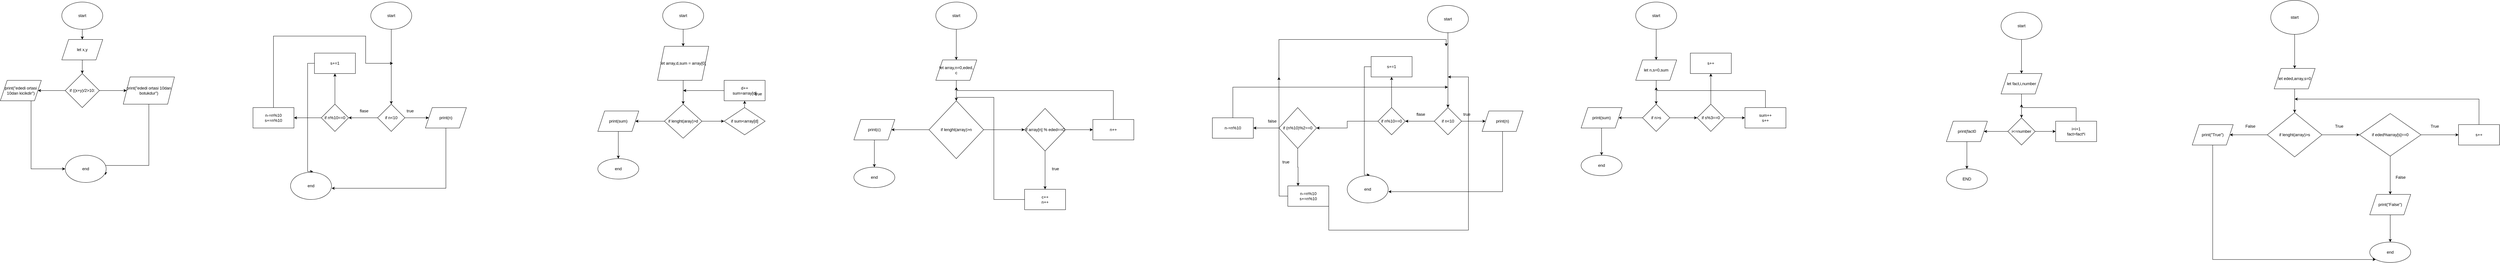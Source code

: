 <mxfile version="15.5.2" type="device"><diagram id="9F5dSUoozqWZeEa56N6Y" name="Page-1"><mxGraphModel dx="1198" dy="736" grid="1" gridSize="10" guides="1" tooltips="1" connect="1" arrows="1" fold="1" page="1" pageScale="1" pageWidth="850" pageHeight="1100" math="0" shadow="0"><root><mxCell id="0"/><mxCell id="1" parent="0"/><mxCell id="S-D7WhXW3ColQKDx4BqT-1" value="" style="edgeStyle=orthogonalEdgeStyle;rounded=0;orthogonalLoop=1;jettySize=auto;html=1;" edge="1" parent="1" source="S-D7WhXW3ColQKDx4BqT-2" target="S-D7WhXW3ColQKDx4BqT-4"><mxGeometry relative="1" as="geometry"/></mxCell><mxCell id="S-D7WhXW3ColQKDx4BqT-2" value="start" style="ellipse;whiteSpace=wrap;html=1;" vertex="1" parent="1"><mxGeometry x="310" y="60" width="120" height="80" as="geometry"/></mxCell><mxCell id="S-D7WhXW3ColQKDx4BqT-3" value="" style="edgeStyle=orthogonalEdgeStyle;rounded=0;orthogonalLoop=1;jettySize=auto;html=1;" edge="1" parent="1" source="S-D7WhXW3ColQKDx4BqT-4" target="S-D7WhXW3ColQKDx4BqT-7"><mxGeometry relative="1" as="geometry"/></mxCell><mxCell id="S-D7WhXW3ColQKDx4BqT-4" value="let x,y" style="shape=parallelogram;perimeter=parallelogramPerimeter;whiteSpace=wrap;html=1;fixedSize=1;" vertex="1" parent="1"><mxGeometry x="310" y="170" width="120" height="60" as="geometry"/></mxCell><mxCell id="S-D7WhXW3ColQKDx4BqT-5" value="" style="edgeStyle=orthogonalEdgeStyle;rounded=0;orthogonalLoop=1;jettySize=auto;html=1;" edge="1" parent="1" source="S-D7WhXW3ColQKDx4BqT-7" target="S-D7WhXW3ColQKDx4BqT-9"><mxGeometry relative="1" as="geometry"/></mxCell><mxCell id="S-D7WhXW3ColQKDx4BqT-6" value="" style="edgeStyle=orthogonalEdgeStyle;rounded=0;orthogonalLoop=1;jettySize=auto;html=1;" edge="1" parent="1" source="S-D7WhXW3ColQKDx4BqT-7" target="S-D7WhXW3ColQKDx4BqT-11"><mxGeometry relative="1" as="geometry"/></mxCell><mxCell id="S-D7WhXW3ColQKDx4BqT-7" value="if ((x+y)/2&amp;gt;10:" style="rhombus;whiteSpace=wrap;html=1;" vertex="1" parent="1"><mxGeometry x="320" y="270" width="100" height="100" as="geometry"/></mxCell><mxCell id="S-D7WhXW3ColQKDx4BqT-8" style="edgeStyle=orthogonalEdgeStyle;rounded=0;orthogonalLoop=1;jettySize=auto;html=1;entryX=0.983;entryY=0.725;entryDx=0;entryDy=0;entryPerimeter=0;" edge="1" parent="1" source="S-D7WhXW3ColQKDx4BqT-9" target="S-D7WhXW3ColQKDx4BqT-12"><mxGeometry relative="1" as="geometry"><Array as="points"><mxPoint x="565" y="540"/><mxPoint x="438" y="540"/></Array></mxGeometry></mxCell><mxCell id="S-D7WhXW3ColQKDx4BqT-9" value="print(&quot;ededi ortasi 10dan botukdur&quot;)" style="shape=parallelogram;perimeter=parallelogramPerimeter;whiteSpace=wrap;html=1;fixedSize=1;" vertex="1" parent="1"><mxGeometry x="490" y="280" width="150" height="80" as="geometry"/></mxCell><mxCell id="S-D7WhXW3ColQKDx4BqT-10" style="edgeStyle=orthogonalEdgeStyle;rounded=0;orthogonalLoop=1;jettySize=auto;html=1;" edge="1" parent="1" source="S-D7WhXW3ColQKDx4BqT-11" target="S-D7WhXW3ColQKDx4BqT-12"><mxGeometry relative="1" as="geometry"><mxPoint x="210" y="480" as="targetPoint"/><Array as="points"><mxPoint x="220" y="550"/></Array></mxGeometry></mxCell><mxCell id="S-D7WhXW3ColQKDx4BqT-11" value="print(&quot;ededi ortasi 10dan kicikdir&quot;)" style="shape=parallelogram;perimeter=parallelogramPerimeter;whiteSpace=wrap;html=1;fixedSize=1;" vertex="1" parent="1"><mxGeometry x="130" y="290" width="120" height="60" as="geometry"/></mxCell><mxCell id="S-D7WhXW3ColQKDx4BqT-12" value="end" style="ellipse;whiteSpace=wrap;html=1;" vertex="1" parent="1"><mxGeometry x="320" y="510" width="120" height="80" as="geometry"/></mxCell><mxCell id="S-D7WhXW3ColQKDx4BqT-13" value="" style="edgeStyle=orthogonalEdgeStyle;rounded=0;orthogonalLoop=1;jettySize=auto;html=1;entryX=0.5;entryY=0;entryDx=0;entryDy=0;" edge="1" parent="1" source="S-D7WhXW3ColQKDx4BqT-14" target="S-D7WhXW3ColQKDx4BqT-17"><mxGeometry relative="1" as="geometry"><mxPoint x="1275" y="230" as="targetPoint"/></mxGeometry></mxCell><mxCell id="S-D7WhXW3ColQKDx4BqT-14" value="start" style="ellipse;whiteSpace=wrap;html=1;" vertex="1" parent="1"><mxGeometry x="1215" y="60" width="120" height="80" as="geometry"/></mxCell><mxCell id="S-D7WhXW3ColQKDx4BqT-15" value="" style="edgeStyle=orthogonalEdgeStyle;rounded=0;orthogonalLoop=1;jettySize=auto;html=1;" edge="1" parent="1" source="S-D7WhXW3ColQKDx4BqT-17" target="S-D7WhXW3ColQKDx4BqT-19"><mxGeometry relative="1" as="geometry"/></mxCell><mxCell id="S-D7WhXW3ColQKDx4BqT-16" value="" style="edgeStyle=orthogonalEdgeStyle;rounded=0;orthogonalLoop=1;jettySize=auto;html=1;entryX=1;entryY=0.5;entryDx=0;entryDy=0;" edge="1" parent="1" source="S-D7WhXW3ColQKDx4BqT-17" target="S-D7WhXW3ColQKDx4BqT-26"><mxGeometry relative="1" as="geometry"><mxPoint x="1155" y="400" as="targetPoint"/></mxGeometry></mxCell><mxCell id="S-D7WhXW3ColQKDx4BqT-17" value="if n&amp;lt;10" style="rhombus;whiteSpace=wrap;html=1;" vertex="1" parent="1"><mxGeometry x="1235" y="360" width="80" height="80" as="geometry"/></mxCell><mxCell id="S-D7WhXW3ColQKDx4BqT-18" style="edgeStyle=orthogonalEdgeStyle;rounded=0;orthogonalLoop=1;jettySize=auto;html=1;entryX=1.003;entryY=0.588;entryDx=0;entryDy=0;entryPerimeter=0;" edge="1" parent="1" source="S-D7WhXW3ColQKDx4BqT-19" target="S-D7WhXW3ColQKDx4BqT-29"><mxGeometry relative="1" as="geometry"><Array as="points"><mxPoint x="1435" y="607"/></Array></mxGeometry></mxCell><mxCell id="S-D7WhXW3ColQKDx4BqT-19" value="print(n)" style="shape=parallelogram;perimeter=parallelogramPerimeter;whiteSpace=wrap;html=1;fixedSize=1;" vertex="1" parent="1"><mxGeometry x="1375" y="370" width="120" height="60" as="geometry"/></mxCell><mxCell id="S-D7WhXW3ColQKDx4BqT-20" value="true" style="text;html=1;align=center;verticalAlign=middle;resizable=0;points=[];autosize=1;strokeColor=none;fillColor=none;" vertex="1" parent="1"><mxGeometry x="1310" y="370" width="40" height="20" as="geometry"/></mxCell><mxCell id="S-D7WhXW3ColQKDx4BqT-21" value="flase" style="text;html=1;align=center;verticalAlign=middle;resizable=0;points=[];autosize=1;strokeColor=none;fillColor=none;" vertex="1" parent="1"><mxGeometry x="1175" y="370" width="40" height="20" as="geometry"/></mxCell><mxCell id="S-D7WhXW3ColQKDx4BqT-22" style="edgeStyle=orthogonalEdgeStyle;rounded=0;orthogonalLoop=1;jettySize=auto;html=1;" edge="1" parent="1" source="S-D7WhXW3ColQKDx4BqT-23"><mxGeometry relative="1" as="geometry"><mxPoint x="1280" y="240" as="targetPoint"/><Array as="points"><mxPoint x="930" y="160"/><mxPoint x="1200" y="160"/></Array></mxGeometry></mxCell><mxCell id="S-D7WhXW3ColQKDx4BqT-23" value="n-=n%10&lt;br&gt;s+=n%10" style="rounded=0;whiteSpace=wrap;html=1;" vertex="1" parent="1"><mxGeometry x="870" y="370" width="120" height="60" as="geometry"/></mxCell><mxCell id="S-D7WhXW3ColQKDx4BqT-24" value="" style="edgeStyle=orthogonalEdgeStyle;rounded=0;orthogonalLoop=1;jettySize=auto;html=1;" edge="1" parent="1" source="S-D7WhXW3ColQKDx4BqT-26" target="S-D7WhXW3ColQKDx4BqT-28"><mxGeometry relative="1" as="geometry"/></mxCell><mxCell id="S-D7WhXW3ColQKDx4BqT-25" style="edgeStyle=orthogonalEdgeStyle;rounded=0;orthogonalLoop=1;jettySize=auto;html=1;" edge="1" parent="1" source="S-D7WhXW3ColQKDx4BqT-26" target="S-D7WhXW3ColQKDx4BqT-23"><mxGeometry relative="1" as="geometry"/></mxCell><mxCell id="S-D7WhXW3ColQKDx4BqT-26" value="if n%10==0" style="rhombus;whiteSpace=wrap;html=1;" vertex="1" parent="1"><mxGeometry x="1070" y="360" width="80" height="80" as="geometry"/></mxCell><mxCell id="S-D7WhXW3ColQKDx4BqT-27" style="edgeStyle=orthogonalEdgeStyle;rounded=0;orthogonalLoop=1;jettySize=auto;html=1;exitX=0;exitY=0.5;exitDx=0;exitDy=0;entryX=0.551;entryY=-0.027;entryDx=0;entryDy=0;entryPerimeter=0;" edge="1" parent="1" source="S-D7WhXW3ColQKDx4BqT-28" target="S-D7WhXW3ColQKDx4BqT-29"><mxGeometry relative="1" as="geometry"><mxPoint x="1030" y="570" as="targetPoint"/><Array as="points"><mxPoint x="1030" y="240"/><mxPoint x="1030" y="558"/></Array></mxGeometry></mxCell><mxCell id="S-D7WhXW3ColQKDx4BqT-28" value="s+=1" style="whiteSpace=wrap;html=1;" vertex="1" parent="1"><mxGeometry x="1050" y="210" width="120" height="60" as="geometry"/></mxCell><mxCell id="S-D7WhXW3ColQKDx4BqT-29" value="end" style="ellipse;whiteSpace=wrap;html=1;" vertex="1" parent="1"><mxGeometry x="980" y="560" width="120" height="80" as="geometry"/></mxCell><mxCell id="S-D7WhXW3ColQKDx4BqT-30" value="" style="edgeStyle=orthogonalEdgeStyle;rounded=0;orthogonalLoop=1;jettySize=auto;html=1;" edge="1" parent="1" source="S-D7WhXW3ColQKDx4BqT-31" target="S-D7WhXW3ColQKDx4BqT-33"><mxGeometry relative="1" as="geometry"/></mxCell><mxCell id="S-D7WhXW3ColQKDx4BqT-31" value="start" style="ellipse;whiteSpace=wrap;html=1;" vertex="1" parent="1"><mxGeometry x="2070" y="60" width="120" height="80" as="geometry"/></mxCell><mxCell id="S-D7WhXW3ColQKDx4BqT-32" value="" style="edgeStyle=orthogonalEdgeStyle;rounded=0;orthogonalLoop=1;jettySize=auto;html=1;" edge="1" parent="1" source="S-D7WhXW3ColQKDx4BqT-33" target="S-D7WhXW3ColQKDx4BqT-36"><mxGeometry relative="1" as="geometry"/></mxCell><mxCell id="S-D7WhXW3ColQKDx4BqT-33" value="let array,d,sum = array[0]" style="shape=parallelogram;perimeter=parallelogramPerimeter;whiteSpace=wrap;html=1;fixedSize=1;" vertex="1" parent="1"><mxGeometry x="2055" y="190" width="150" height="100" as="geometry"/></mxCell><mxCell id="S-D7WhXW3ColQKDx4BqT-34" value="" style="edgeStyle=orthogonalEdgeStyle;rounded=0;orthogonalLoop=1;jettySize=auto;html=1;entryX=0;entryY=0.5;entryDx=0;entryDy=0;" edge="1" parent="1" source="S-D7WhXW3ColQKDx4BqT-36" target="S-D7WhXW3ColQKDx4BqT-38"><mxGeometry relative="1" as="geometry"><mxPoint x="2260" y="410" as="targetPoint"/></mxGeometry></mxCell><mxCell id="S-D7WhXW3ColQKDx4BqT-35" value="" style="edgeStyle=orthogonalEdgeStyle;rounded=0;orthogonalLoop=1;jettySize=auto;html=1;" edge="1" parent="1" source="S-D7WhXW3ColQKDx4BqT-36" target="S-D7WhXW3ColQKDx4BqT-42"><mxGeometry relative="1" as="geometry"/></mxCell><mxCell id="S-D7WhXW3ColQKDx4BqT-36" value="if lenght(aray)&amp;gt;d" style="rhombus;whiteSpace=wrap;html=1;" vertex="1" parent="1"><mxGeometry x="2075" y="360" width="110" height="100" as="geometry"/></mxCell><mxCell id="S-D7WhXW3ColQKDx4BqT-37" value="" style="edgeStyle=orthogonalEdgeStyle;rounded=0;orthogonalLoop=1;jettySize=auto;html=1;" edge="1" parent="1" source="S-D7WhXW3ColQKDx4BqT-38" target="S-D7WhXW3ColQKDx4BqT-39"><mxGeometry relative="1" as="geometry"/></mxCell><mxCell id="S-D7WhXW3ColQKDx4BqT-38" value="if sum&amp;lt;array[d]" style="rhombus;whiteSpace=wrap;html=1;" vertex="1" parent="1"><mxGeometry x="2250" y="370" width="120" height="80" as="geometry"/></mxCell><mxCell id="S-D7WhXW3ColQKDx4BqT-135" style="edgeStyle=orthogonalEdgeStyle;rounded=0;orthogonalLoop=1;jettySize=auto;html=1;" edge="1" parent="1" source="S-D7WhXW3ColQKDx4BqT-39"><mxGeometry relative="1" as="geometry"><mxPoint x="2130" y="320" as="targetPoint"/></mxGeometry></mxCell><mxCell id="S-D7WhXW3ColQKDx4BqT-39" value="d++&lt;br&gt;sum=array[d]" style="whiteSpace=wrap;html=1;" vertex="1" parent="1"><mxGeometry x="2250" y="290" width="120" height="60" as="geometry"/></mxCell><mxCell id="S-D7WhXW3ColQKDx4BqT-40" value="true" style="text;html=1;align=center;verticalAlign=middle;resizable=0;points=[];autosize=1;strokeColor=none;fillColor=none;" vertex="1" parent="1"><mxGeometry x="2330" y="320" width="40" height="20" as="geometry"/></mxCell><mxCell id="S-D7WhXW3ColQKDx4BqT-41" value="" style="edgeStyle=orthogonalEdgeStyle;rounded=0;orthogonalLoop=1;jettySize=auto;html=1;" edge="1" parent="1" source="S-D7WhXW3ColQKDx4BqT-42" target="S-D7WhXW3ColQKDx4BqT-43"><mxGeometry relative="1" as="geometry"/></mxCell><mxCell id="S-D7WhXW3ColQKDx4BqT-42" value="print(sum)" style="shape=parallelogram;perimeter=parallelogramPerimeter;whiteSpace=wrap;html=1;fixedSize=1;" vertex="1" parent="1"><mxGeometry x="1880" y="380" width="120" height="60" as="geometry"/></mxCell><mxCell id="S-D7WhXW3ColQKDx4BqT-43" value="end" style="ellipse;whiteSpace=wrap;html=1;" vertex="1" parent="1"><mxGeometry x="1880" y="520" width="120" height="60" as="geometry"/></mxCell><mxCell id="S-D7WhXW3ColQKDx4BqT-44" value="" style="edgeStyle=orthogonalEdgeStyle;rounded=0;orthogonalLoop=1;jettySize=auto;html=1;" edge="1" parent="1" source="S-D7WhXW3ColQKDx4BqT-45" target="S-D7WhXW3ColQKDx4BqT-47"><mxGeometry relative="1" as="geometry"/></mxCell><mxCell id="S-D7WhXW3ColQKDx4BqT-45" value="start" style="ellipse;whiteSpace=wrap;html=1;" vertex="1" parent="1"><mxGeometry x="2870" y="60" width="120" height="80" as="geometry"/></mxCell><mxCell id="S-D7WhXW3ColQKDx4BqT-46" value="" style="edgeStyle=orthogonalEdgeStyle;rounded=0;orthogonalLoop=1;jettySize=auto;html=1;" edge="1" parent="1" source="S-D7WhXW3ColQKDx4BqT-47" target="S-D7WhXW3ColQKDx4BqT-50"><mxGeometry relative="1" as="geometry"/></mxCell><mxCell id="S-D7WhXW3ColQKDx4BqT-47" value="let array,n=0,eded,&lt;br&gt;c" style="shape=parallelogram;perimeter=parallelogramPerimeter;whiteSpace=wrap;html=1;fixedSize=1;" vertex="1" parent="1"><mxGeometry x="2870" y="230" width="120" height="60" as="geometry"/></mxCell><mxCell id="S-D7WhXW3ColQKDx4BqT-48" value="" style="edgeStyle=orthogonalEdgeStyle;rounded=0;orthogonalLoop=1;jettySize=auto;html=1;" edge="1" parent="1" source="S-D7WhXW3ColQKDx4BqT-50" target="S-D7WhXW3ColQKDx4BqT-53"><mxGeometry relative="1" as="geometry"/></mxCell><mxCell id="S-D7WhXW3ColQKDx4BqT-49" value="" style="edgeStyle=orthogonalEdgeStyle;rounded=0;orthogonalLoop=1;jettySize=auto;html=1;" edge="1" parent="1" source="S-D7WhXW3ColQKDx4BqT-50" target="S-D7WhXW3ColQKDx4BqT-58"><mxGeometry relative="1" as="geometry"/></mxCell><mxCell id="S-D7WhXW3ColQKDx4BqT-50" value="if lenght(array)&amp;gt;n" style="rhombus;whiteSpace=wrap;html=1;" vertex="1" parent="1"><mxGeometry x="2850" y="350" width="160" height="170" as="geometry"/></mxCell><mxCell id="S-D7WhXW3ColQKDx4BqT-51" value="" style="edgeStyle=orthogonalEdgeStyle;rounded=0;orthogonalLoop=1;jettySize=auto;html=1;" edge="1" parent="1" source="S-D7WhXW3ColQKDx4BqT-53" target="S-D7WhXW3ColQKDx4BqT-54"><mxGeometry relative="1" as="geometry"/></mxCell><mxCell id="S-D7WhXW3ColQKDx4BqT-52" value="" style="edgeStyle=orthogonalEdgeStyle;rounded=0;orthogonalLoop=1;jettySize=auto;html=1;" edge="1" parent="1" source="S-D7WhXW3ColQKDx4BqT-53" target="S-D7WhXW3ColQKDx4BqT-56"><mxGeometry relative="1" as="geometry"/></mxCell><mxCell id="S-D7WhXW3ColQKDx4BqT-53" value="if array[n] % eded==0" style="rhombus;whiteSpace=wrap;html=1;" vertex="1" parent="1"><mxGeometry x="3130" y="372.5" width="120" height="125" as="geometry"/></mxCell><mxCell id="S-D7WhXW3ColQKDx4BqT-137" style="edgeStyle=orthogonalEdgeStyle;rounded=0;orthogonalLoop=1;jettySize=auto;html=1;" edge="1" parent="1" source="S-D7WhXW3ColQKDx4BqT-54"><mxGeometry relative="1" as="geometry"><mxPoint x="2930" y="310" as="targetPoint"/><Array as="points"><mxPoint x="3040" y="640"/><mxPoint x="3040" y="340"/><mxPoint x="2930" y="340"/></Array></mxGeometry></mxCell><mxCell id="S-D7WhXW3ColQKDx4BqT-54" value="c++&lt;br&gt;n++" style="whiteSpace=wrap;html=1;" vertex="1" parent="1"><mxGeometry x="3130" y="610" width="120" height="60" as="geometry"/></mxCell><mxCell id="S-D7WhXW3ColQKDx4BqT-55" value="true" style="text;html=1;align=center;verticalAlign=middle;resizable=0;points=[];autosize=1;strokeColor=none;fillColor=none;" vertex="1" parent="1"><mxGeometry x="3200" y="540" width="40" height="20" as="geometry"/></mxCell><mxCell id="S-D7WhXW3ColQKDx4BqT-136" style="edgeStyle=orthogonalEdgeStyle;rounded=0;orthogonalLoop=1;jettySize=auto;html=1;" edge="1" parent="1" source="S-D7WhXW3ColQKDx4BqT-56"><mxGeometry relative="1" as="geometry"><mxPoint x="2930" y="310" as="targetPoint"/><Array as="points"><mxPoint x="3390" y="320"/><mxPoint x="2930" y="320"/></Array></mxGeometry></mxCell><mxCell id="S-D7WhXW3ColQKDx4BqT-56" value="n++" style="whiteSpace=wrap;html=1;" vertex="1" parent="1"><mxGeometry x="3330" y="405" width="120" height="60" as="geometry"/></mxCell><mxCell id="S-D7WhXW3ColQKDx4BqT-57" value="" style="edgeStyle=orthogonalEdgeStyle;rounded=0;orthogonalLoop=1;jettySize=auto;html=1;" edge="1" parent="1" source="S-D7WhXW3ColQKDx4BqT-58" target="S-D7WhXW3ColQKDx4BqT-59"><mxGeometry relative="1" as="geometry"/></mxCell><mxCell id="S-D7WhXW3ColQKDx4BqT-58" value="print(c)" style="shape=parallelogram;perimeter=parallelogramPerimeter;whiteSpace=wrap;html=1;fixedSize=1;" vertex="1" parent="1"><mxGeometry x="2630" y="405" width="120" height="60" as="geometry"/></mxCell><mxCell id="S-D7WhXW3ColQKDx4BqT-59" value="end" style="ellipse;whiteSpace=wrap;html=1;" vertex="1" parent="1"><mxGeometry x="2630" y="545" width="120" height="60" as="geometry"/></mxCell><mxCell id="S-D7WhXW3ColQKDx4BqT-60" value="" style="edgeStyle=orthogonalEdgeStyle;rounded=0;orthogonalLoop=1;jettySize=auto;html=1;entryX=0.5;entryY=0;entryDx=0;entryDy=0;" edge="1" parent="1" source="S-D7WhXW3ColQKDx4BqT-61" target="S-D7WhXW3ColQKDx4BqT-64"><mxGeometry relative="1" as="geometry"><mxPoint x="4370" y="240" as="targetPoint"/></mxGeometry></mxCell><mxCell id="S-D7WhXW3ColQKDx4BqT-61" value="start" style="ellipse;whiteSpace=wrap;html=1;" vertex="1" parent="1"><mxGeometry x="4310" y="70" width="120" height="80" as="geometry"/></mxCell><mxCell id="S-D7WhXW3ColQKDx4BqT-62" value="" style="edgeStyle=orthogonalEdgeStyle;rounded=0;orthogonalLoop=1;jettySize=auto;html=1;" edge="1" parent="1" source="S-D7WhXW3ColQKDx4BqT-64" target="S-D7WhXW3ColQKDx4BqT-66"><mxGeometry relative="1" as="geometry"/></mxCell><mxCell id="S-D7WhXW3ColQKDx4BqT-63" value="" style="edgeStyle=orthogonalEdgeStyle;rounded=0;orthogonalLoop=1;jettySize=auto;html=1;entryX=1;entryY=0.5;entryDx=0;entryDy=0;" edge="1" parent="1" source="S-D7WhXW3ColQKDx4BqT-64" target="S-D7WhXW3ColQKDx4BqT-74"><mxGeometry relative="1" as="geometry"><mxPoint x="4250" y="410" as="targetPoint"/></mxGeometry></mxCell><mxCell id="S-D7WhXW3ColQKDx4BqT-64" value="if n&amp;lt;10" style="rhombus;whiteSpace=wrap;html=1;" vertex="1" parent="1"><mxGeometry x="4330" y="370" width="80" height="80" as="geometry"/></mxCell><mxCell id="S-D7WhXW3ColQKDx4BqT-65" style="edgeStyle=orthogonalEdgeStyle;rounded=0;orthogonalLoop=1;jettySize=auto;html=1;entryX=1.003;entryY=0.588;entryDx=0;entryDy=0;entryPerimeter=0;" edge="1" parent="1" source="S-D7WhXW3ColQKDx4BqT-66" target="S-D7WhXW3ColQKDx4BqT-77"><mxGeometry relative="1" as="geometry"><Array as="points"><mxPoint x="4530" y="617"/></Array></mxGeometry></mxCell><mxCell id="S-D7WhXW3ColQKDx4BqT-66" value="print(n)" style="shape=parallelogram;perimeter=parallelogramPerimeter;whiteSpace=wrap;html=1;fixedSize=1;" vertex="1" parent="1"><mxGeometry x="4470" y="380" width="120" height="60" as="geometry"/></mxCell><mxCell id="S-D7WhXW3ColQKDx4BqT-67" value="true" style="text;html=1;align=center;verticalAlign=middle;resizable=0;points=[];autosize=1;strokeColor=none;fillColor=none;" vertex="1" parent="1"><mxGeometry x="4405" y="380" width="40" height="20" as="geometry"/></mxCell><mxCell id="S-D7WhXW3ColQKDx4BqT-68" value="flase" style="text;html=1;align=center;verticalAlign=middle;resizable=0;points=[];autosize=1;strokeColor=none;fillColor=none;" vertex="1" parent="1"><mxGeometry x="4270" y="380" width="40" height="20" as="geometry"/></mxCell><mxCell id="S-D7WhXW3ColQKDx4BqT-69" style="edgeStyle=orthogonalEdgeStyle;rounded=0;orthogonalLoop=1;jettySize=auto;html=1;" edge="1" parent="1"><mxGeometry relative="1" as="geometry"><mxPoint x="4365" y="190" as="targetPoint"/><Array as="points"><mxPoint x="3935" y="170"/><mxPoint x="4375" y="170"/></Array><mxPoint x="3875" y="320" as="sourcePoint"/></mxGeometry></mxCell><mxCell id="S-D7WhXW3ColQKDx4BqT-70" style="edgeStyle=orthogonalEdgeStyle;rounded=0;orthogonalLoop=1;jettySize=auto;html=1;" edge="1" parent="1" source="S-D7WhXW3ColQKDx4BqT-71"><mxGeometry relative="1" as="geometry"><mxPoint x="3875" y="280" as="targetPoint"/></mxGeometry></mxCell><mxCell id="S-D7WhXW3ColQKDx4BqT-139" style="edgeStyle=orthogonalEdgeStyle;rounded=0;orthogonalLoop=1;jettySize=auto;html=1;exitX=1;exitY=0.5;exitDx=0;exitDy=0;" edge="1" parent="1" source="S-D7WhXW3ColQKDx4BqT-71"><mxGeometry relative="1" as="geometry"><mxPoint x="4370" y="280" as="targetPoint"/><Array as="points"><mxPoint x="4021" y="730"/><mxPoint x="4430" y="730"/><mxPoint x="4430" y="280"/></Array></mxGeometry></mxCell><mxCell id="S-D7WhXW3ColQKDx4BqT-71" value="n-=n%10&lt;br&gt;s+=n%10" style="rounded=0;whiteSpace=wrap;html=1;" vertex="1" parent="1"><mxGeometry x="3901" y="600" width="120" height="60" as="geometry"/></mxCell><mxCell id="S-D7WhXW3ColQKDx4BqT-72" value="" style="edgeStyle=orthogonalEdgeStyle;rounded=0;orthogonalLoop=1;jettySize=auto;html=1;" edge="1" parent="1" source="S-D7WhXW3ColQKDx4BqT-74" target="S-D7WhXW3ColQKDx4BqT-76"><mxGeometry relative="1" as="geometry"/></mxCell><mxCell id="S-D7WhXW3ColQKDx4BqT-73" style="edgeStyle=orthogonalEdgeStyle;rounded=0;orthogonalLoop=1;jettySize=auto;html=1;entryX=1;entryY=0.5;entryDx=0;entryDy=0;" edge="1" parent="1" source="S-D7WhXW3ColQKDx4BqT-74" target="S-D7WhXW3ColQKDx4BqT-80"><mxGeometry relative="1" as="geometry"/></mxCell><mxCell id="S-D7WhXW3ColQKDx4BqT-74" value="if n%10==0" style="rhombus;whiteSpace=wrap;html=1;" vertex="1" parent="1"><mxGeometry x="4165" y="370" width="80" height="80" as="geometry"/></mxCell><mxCell id="S-D7WhXW3ColQKDx4BqT-75" style="edgeStyle=orthogonalEdgeStyle;rounded=0;orthogonalLoop=1;jettySize=auto;html=1;exitX=0;exitY=0.5;exitDx=0;exitDy=0;entryX=0.551;entryY=-0.027;entryDx=0;entryDy=0;entryPerimeter=0;" edge="1" parent="1" source="S-D7WhXW3ColQKDx4BqT-76" target="S-D7WhXW3ColQKDx4BqT-77"><mxGeometry relative="1" as="geometry"><mxPoint x="4125" y="580" as="targetPoint"/><Array as="points"><mxPoint x="4125" y="250"/><mxPoint x="4125" y="568"/></Array></mxGeometry></mxCell><mxCell id="S-D7WhXW3ColQKDx4BqT-76" value="s+=1" style="whiteSpace=wrap;html=1;" vertex="1" parent="1"><mxGeometry x="4145" y="220" width="120" height="60" as="geometry"/></mxCell><mxCell id="S-D7WhXW3ColQKDx4BqT-77" value="end" style="ellipse;whiteSpace=wrap;html=1;" vertex="1" parent="1"><mxGeometry x="4075" y="570" width="120" height="80" as="geometry"/></mxCell><mxCell id="S-D7WhXW3ColQKDx4BqT-78" style="edgeStyle=orthogonalEdgeStyle;rounded=0;orthogonalLoop=1;jettySize=auto;html=1;entryX=0.25;entryY=0;entryDx=0;entryDy=0;" edge="1" parent="1" source="S-D7WhXW3ColQKDx4BqT-80" target="S-D7WhXW3ColQKDx4BqT-71"><mxGeometry relative="1" as="geometry"/></mxCell><mxCell id="S-D7WhXW3ColQKDx4BqT-79" value="" style="edgeStyle=orthogonalEdgeStyle;rounded=0;orthogonalLoop=1;jettySize=auto;html=1;" edge="1" parent="1" source="S-D7WhXW3ColQKDx4BqT-80" target="S-D7WhXW3ColQKDx4BqT-81"><mxGeometry relative="1" as="geometry"/></mxCell><mxCell id="S-D7WhXW3ColQKDx4BqT-80" value="if (n%10)%2==0" style="rhombus;whiteSpace=wrap;html=1;" vertex="1" parent="1"><mxGeometry x="3875" y="370" width="110" height="120" as="geometry"/></mxCell><mxCell id="S-D7WhXW3ColQKDx4BqT-138" style="edgeStyle=orthogonalEdgeStyle;rounded=0;orthogonalLoop=1;jettySize=auto;html=1;exitX=0.5;exitY=0;exitDx=0;exitDy=0;" edge="1" parent="1" source="S-D7WhXW3ColQKDx4BqT-81"><mxGeometry relative="1" as="geometry"><mxPoint x="4370" y="310" as="targetPoint"/><Array as="points"><mxPoint x="3740" y="310"/><mxPoint x="4370" y="310"/></Array></mxGeometry></mxCell><mxCell id="S-D7WhXW3ColQKDx4BqT-81" value="n-=n%10" style="whiteSpace=wrap;html=1;" vertex="1" parent="1"><mxGeometry x="3680" y="400" width="120" height="60" as="geometry"/></mxCell><mxCell id="S-D7WhXW3ColQKDx4BqT-82" value="false" style="text;html=1;align=center;verticalAlign=middle;resizable=0;points=[];autosize=1;strokeColor=none;fillColor=none;" vertex="1" parent="1"><mxGeometry x="3835" y="400" width="40" height="20" as="geometry"/></mxCell><mxCell id="S-D7WhXW3ColQKDx4BqT-83" value="true" style="text;html=1;align=center;verticalAlign=middle;resizable=0;points=[];autosize=1;strokeColor=none;fillColor=none;" vertex="1" parent="1"><mxGeometry x="3875" y="520" width="40" height="20" as="geometry"/></mxCell><mxCell id="S-D7WhXW3ColQKDx4BqT-84" value="" style="edgeStyle=orthogonalEdgeStyle;rounded=0;orthogonalLoop=1;jettySize=auto;html=1;" edge="1" parent="1" source="S-D7WhXW3ColQKDx4BqT-85" target="S-D7WhXW3ColQKDx4BqT-87"><mxGeometry relative="1" as="geometry"/></mxCell><mxCell id="S-D7WhXW3ColQKDx4BqT-85" value="start" style="ellipse;whiteSpace=wrap;html=1;" vertex="1" parent="1"><mxGeometry x="4920" y="60" width="120" height="80" as="geometry"/></mxCell><mxCell id="S-D7WhXW3ColQKDx4BqT-86" value="" style="edgeStyle=orthogonalEdgeStyle;rounded=0;orthogonalLoop=1;jettySize=auto;html=1;" edge="1" parent="1" source="S-D7WhXW3ColQKDx4BqT-87" target="S-D7WhXW3ColQKDx4BqT-90"><mxGeometry relative="1" as="geometry"/></mxCell><mxCell id="S-D7WhXW3ColQKDx4BqT-87" value="let n,s=0,sum" style="shape=parallelogram;perimeter=parallelogramPerimeter;whiteSpace=wrap;html=1;fixedSize=1;" vertex="1" parent="1"><mxGeometry x="4920" y="230" width="120" height="60" as="geometry"/></mxCell><mxCell id="S-D7WhXW3ColQKDx4BqT-88" value="" style="edgeStyle=orthogonalEdgeStyle;rounded=0;orthogonalLoop=1;jettySize=auto;html=1;" edge="1" parent="1" source="S-D7WhXW3ColQKDx4BqT-90" target="S-D7WhXW3ColQKDx4BqT-93"><mxGeometry relative="1" as="geometry"/></mxCell><mxCell id="S-D7WhXW3ColQKDx4BqT-89" value="" style="edgeStyle=orthogonalEdgeStyle;rounded=0;orthogonalLoop=1;jettySize=auto;html=1;" edge="1" parent="1" source="S-D7WhXW3ColQKDx4BqT-90" target="S-D7WhXW3ColQKDx4BqT-97"><mxGeometry relative="1" as="geometry"/></mxCell><mxCell id="S-D7WhXW3ColQKDx4BqT-90" value="if n&amp;gt;s" style="rhombus;whiteSpace=wrap;html=1;" vertex="1" parent="1"><mxGeometry x="4940" y="360" width="80" height="80" as="geometry"/></mxCell><mxCell id="S-D7WhXW3ColQKDx4BqT-91" value="" style="edgeStyle=orthogonalEdgeStyle;rounded=0;orthogonalLoop=1;jettySize=auto;html=1;" edge="1" parent="1" source="S-D7WhXW3ColQKDx4BqT-93" target="S-D7WhXW3ColQKDx4BqT-94"><mxGeometry relative="1" as="geometry"/></mxCell><mxCell id="S-D7WhXW3ColQKDx4BqT-92" value="" style="edgeStyle=orthogonalEdgeStyle;rounded=0;orthogonalLoop=1;jettySize=auto;html=1;" edge="1" parent="1" source="S-D7WhXW3ColQKDx4BqT-93" target="S-D7WhXW3ColQKDx4BqT-95"><mxGeometry relative="1" as="geometry"/></mxCell><mxCell id="S-D7WhXW3ColQKDx4BqT-93" value="if s%3==0" style="rhombus;whiteSpace=wrap;html=1;" vertex="1" parent="1"><mxGeometry x="5100" y="360" width="80" height="80" as="geometry"/></mxCell><mxCell id="S-D7WhXW3ColQKDx4BqT-140" style="edgeStyle=orthogonalEdgeStyle;rounded=0;orthogonalLoop=1;jettySize=auto;html=1;exitX=0.5;exitY=0;exitDx=0;exitDy=0;" edge="1" parent="1" source="S-D7WhXW3ColQKDx4BqT-94"><mxGeometry relative="1" as="geometry"><mxPoint x="4980" y="310" as="targetPoint"/><Array as="points"><mxPoint x="5300" y="320"/><mxPoint x="4980" y="320"/></Array></mxGeometry></mxCell><mxCell id="S-D7WhXW3ColQKDx4BqT-94" value="sum++&lt;br&gt;s++" style="whiteSpace=wrap;html=1;" vertex="1" parent="1"><mxGeometry x="5240" y="370" width="120" height="60" as="geometry"/></mxCell><mxCell id="S-D7WhXW3ColQKDx4BqT-95" value="s++" style="whiteSpace=wrap;html=1;" vertex="1" parent="1"><mxGeometry x="5080" y="210" width="120" height="60" as="geometry"/></mxCell><mxCell id="S-D7WhXW3ColQKDx4BqT-96" value="" style="edgeStyle=orthogonalEdgeStyle;rounded=0;orthogonalLoop=1;jettySize=auto;html=1;" edge="1" parent="1" source="S-D7WhXW3ColQKDx4BqT-97" target="S-D7WhXW3ColQKDx4BqT-98"><mxGeometry relative="1" as="geometry"/></mxCell><mxCell id="S-D7WhXW3ColQKDx4BqT-97" value="print(sum)" style="shape=parallelogram;perimeter=parallelogramPerimeter;whiteSpace=wrap;html=1;fixedSize=1;" vertex="1" parent="1"><mxGeometry x="4760" y="370" width="120" height="60" as="geometry"/></mxCell><mxCell id="S-D7WhXW3ColQKDx4BqT-98" value="end" style="ellipse;whiteSpace=wrap;html=1;" vertex="1" parent="1"><mxGeometry x="4760" y="510" width="120" height="60" as="geometry"/></mxCell><mxCell id="S-D7WhXW3ColQKDx4BqT-99" value="" style="edgeStyle=orthogonalEdgeStyle;rounded=0;orthogonalLoop=1;jettySize=auto;html=1;" edge="1" parent="1" source="S-D7WhXW3ColQKDx4BqT-100" target="S-D7WhXW3ColQKDx4BqT-102"><mxGeometry relative="1" as="geometry"/></mxCell><mxCell id="S-D7WhXW3ColQKDx4BqT-100" value="start" style="ellipse;whiteSpace=wrap;html=1;" vertex="1" parent="1"><mxGeometry x="5990" y="90" width="120" height="80" as="geometry"/></mxCell><mxCell id="S-D7WhXW3ColQKDx4BqT-101" value="" style="edgeStyle=orthogonalEdgeStyle;rounded=0;orthogonalLoop=1;jettySize=auto;html=1;" edge="1" parent="1" source="S-D7WhXW3ColQKDx4BqT-102" target="S-D7WhXW3ColQKDx4BqT-105"><mxGeometry relative="1" as="geometry"/></mxCell><mxCell id="S-D7WhXW3ColQKDx4BqT-102" value="let fact,i,number" style="shape=parallelogram;perimeter=parallelogramPerimeter;whiteSpace=wrap;html=1;fixedSize=1;" vertex="1" parent="1"><mxGeometry x="5990" y="270" width="120" height="60" as="geometry"/></mxCell><mxCell id="S-D7WhXW3ColQKDx4BqT-103" value="" style="edgeStyle=orthogonalEdgeStyle;rounded=0;orthogonalLoop=1;jettySize=auto;html=1;" edge="1" parent="1" source="S-D7WhXW3ColQKDx4BqT-105" target="S-D7WhXW3ColQKDx4BqT-106"><mxGeometry relative="1" as="geometry"/></mxCell><mxCell id="S-D7WhXW3ColQKDx4BqT-104" value="" style="edgeStyle=orthogonalEdgeStyle;rounded=0;orthogonalLoop=1;jettySize=auto;html=1;" edge="1" parent="1" source="S-D7WhXW3ColQKDx4BqT-105" target="S-D7WhXW3ColQKDx4BqT-108"><mxGeometry relative="1" as="geometry"/></mxCell><mxCell id="S-D7WhXW3ColQKDx4BqT-105" value="i&amp;lt;=number" style="rhombus;whiteSpace=wrap;html=1;" vertex="1" parent="1"><mxGeometry x="6010" y="400" width="80" height="80" as="geometry"/></mxCell><mxCell id="S-D7WhXW3ColQKDx4BqT-141" style="edgeStyle=orthogonalEdgeStyle;rounded=0;orthogonalLoop=1;jettySize=auto;html=1;exitX=0.5;exitY=0;exitDx=0;exitDy=0;" edge="1" parent="1" source="S-D7WhXW3ColQKDx4BqT-106"><mxGeometry relative="1" as="geometry"><mxPoint x="6050" y="360" as="targetPoint"/><Array as="points"><mxPoint x="6210" y="370"/><mxPoint x="6050" y="370"/></Array></mxGeometry></mxCell><mxCell id="S-D7WhXW3ColQKDx4BqT-106" value="i=i+1&lt;br&gt;fact=fact*i" style="whiteSpace=wrap;html=1;" vertex="1" parent="1"><mxGeometry x="6150" y="410" width="120" height="60" as="geometry"/></mxCell><mxCell id="S-D7WhXW3ColQKDx4BqT-107" value="" style="edgeStyle=orthogonalEdgeStyle;rounded=0;orthogonalLoop=1;jettySize=auto;html=1;" edge="1" parent="1" source="S-D7WhXW3ColQKDx4BqT-108" target="S-D7WhXW3ColQKDx4BqT-109"><mxGeometry relative="1" as="geometry"/></mxCell><mxCell id="S-D7WhXW3ColQKDx4BqT-108" value="print(fact0" style="shape=parallelogram;perimeter=parallelogramPerimeter;whiteSpace=wrap;html=1;fixedSize=1;" vertex="1" parent="1"><mxGeometry x="5830" y="410" width="120" height="60" as="geometry"/></mxCell><mxCell id="S-D7WhXW3ColQKDx4BqT-109" value="END" style="ellipse;whiteSpace=wrap;html=1;" vertex="1" parent="1"><mxGeometry x="5830" y="550" width="120" height="60" as="geometry"/></mxCell><mxCell id="S-D7WhXW3ColQKDx4BqT-112" value="" style="edgeStyle=orthogonalEdgeStyle;rounded=0;orthogonalLoop=1;jettySize=auto;html=1;" edge="1" parent="1" source="S-D7WhXW3ColQKDx4BqT-110" target="S-D7WhXW3ColQKDx4BqT-111"><mxGeometry relative="1" as="geometry"/></mxCell><mxCell id="S-D7WhXW3ColQKDx4BqT-110" value="start" style="ellipse;whiteSpace=wrap;html=1;" vertex="1" parent="1"><mxGeometry x="6780" y="55" width="140" height="100" as="geometry"/></mxCell><mxCell id="S-D7WhXW3ColQKDx4BqT-114" value="" style="edgeStyle=orthogonalEdgeStyle;rounded=0;orthogonalLoop=1;jettySize=auto;html=1;" edge="1" parent="1" source="S-D7WhXW3ColQKDx4BqT-111" target="S-D7WhXW3ColQKDx4BqT-113"><mxGeometry relative="1" as="geometry"/></mxCell><mxCell id="S-D7WhXW3ColQKDx4BqT-111" value="let eded,array,s=0" style="shape=parallelogram;perimeter=parallelogramPerimeter;whiteSpace=wrap;html=1;fixedSize=1;" vertex="1" parent="1"><mxGeometry x="6790" y="255" width="120" height="60" as="geometry"/></mxCell><mxCell id="S-D7WhXW3ColQKDx4BqT-118" value="" style="edgeStyle=orthogonalEdgeStyle;rounded=0;orthogonalLoop=1;jettySize=auto;html=1;" edge="1" parent="1" source="S-D7WhXW3ColQKDx4BqT-113" target="S-D7WhXW3ColQKDx4BqT-117"><mxGeometry relative="1" as="geometry"/></mxCell><mxCell id="S-D7WhXW3ColQKDx4BqT-128" value="" style="edgeStyle=orthogonalEdgeStyle;rounded=0;orthogonalLoop=1;jettySize=auto;html=1;" edge="1" parent="1" source="S-D7WhXW3ColQKDx4BqT-113" target="S-D7WhXW3ColQKDx4BqT-127"><mxGeometry relative="1" as="geometry"/></mxCell><mxCell id="S-D7WhXW3ColQKDx4BqT-113" value="if lenght(array)&amp;gt;s" style="rhombus;whiteSpace=wrap;html=1;" vertex="1" parent="1"><mxGeometry x="6770" y="385" width="160" height="130" as="geometry"/></mxCell><mxCell id="S-D7WhXW3ColQKDx4BqT-120" value="" style="edgeStyle=orthogonalEdgeStyle;rounded=0;orthogonalLoop=1;jettySize=auto;html=1;" edge="1" parent="1" source="S-D7WhXW3ColQKDx4BqT-117" target="S-D7WhXW3ColQKDx4BqT-119"><mxGeometry relative="1" as="geometry"/></mxCell><mxCell id="S-D7WhXW3ColQKDx4BqT-124" value="" style="edgeStyle=orthogonalEdgeStyle;rounded=0;orthogonalLoop=1;jettySize=auto;html=1;" edge="1" parent="1" source="S-D7WhXW3ColQKDx4BqT-117" target="S-D7WhXW3ColQKDx4BqT-123"><mxGeometry relative="1" as="geometry"/></mxCell><mxCell id="S-D7WhXW3ColQKDx4BqT-117" value="if eded%array[s]==0" style="rhombus;whiteSpace=wrap;html=1;" vertex="1" parent="1"><mxGeometry x="7040" y="387.5" width="180" height="125" as="geometry"/></mxCell><mxCell id="S-D7WhXW3ColQKDx4BqT-134" style="edgeStyle=orthogonalEdgeStyle;rounded=0;orthogonalLoop=1;jettySize=auto;html=1;exitX=0.5;exitY=0;exitDx=0;exitDy=0;" edge="1" parent="1" source="S-D7WhXW3ColQKDx4BqT-119"><mxGeometry relative="1" as="geometry"><mxPoint x="6850" y="345" as="targetPoint"/><Array as="points"><mxPoint x="7390" y="345"/><mxPoint x="6850" y="345"/></Array></mxGeometry></mxCell><mxCell id="S-D7WhXW3ColQKDx4BqT-119" value="s++" style="whiteSpace=wrap;html=1;" vertex="1" parent="1"><mxGeometry x="7330" y="420" width="120" height="60" as="geometry"/></mxCell><mxCell id="S-D7WhXW3ColQKDx4BqT-126" value="" style="edgeStyle=orthogonalEdgeStyle;rounded=0;orthogonalLoop=1;jettySize=auto;html=1;" edge="1" parent="1" source="S-D7WhXW3ColQKDx4BqT-123" target="S-D7WhXW3ColQKDx4BqT-125"><mxGeometry relative="1" as="geometry"/></mxCell><mxCell id="S-D7WhXW3ColQKDx4BqT-123" value="print(&quot;False&quot;)" style="shape=parallelogram;perimeter=parallelogramPerimeter;whiteSpace=wrap;html=1;fixedSize=1;" vertex="1" parent="1"><mxGeometry x="7070" y="625" width="120" height="60" as="geometry"/></mxCell><mxCell id="S-D7WhXW3ColQKDx4BqT-125" value="end" style="ellipse;whiteSpace=wrap;html=1;" vertex="1" parent="1"><mxGeometry x="7070" y="765" width="120" height="60" as="geometry"/></mxCell><mxCell id="S-D7WhXW3ColQKDx4BqT-129" style="edgeStyle=orthogonalEdgeStyle;rounded=0;orthogonalLoop=1;jettySize=auto;html=1;entryX=0;entryY=1;entryDx=0;entryDy=0;" edge="1" parent="1" source="S-D7WhXW3ColQKDx4BqT-127" target="S-D7WhXW3ColQKDx4BqT-125"><mxGeometry relative="1" as="geometry"><Array as="points"><mxPoint x="6610" y="816"/></Array></mxGeometry></mxCell><mxCell id="S-D7WhXW3ColQKDx4BqT-127" value="print(&quot;True&quot;)" style="shape=parallelogram;perimeter=parallelogramPerimeter;whiteSpace=wrap;html=1;fixedSize=1;" vertex="1" parent="1"><mxGeometry x="6550" y="420" width="120" height="60" as="geometry"/></mxCell><mxCell id="S-D7WhXW3ColQKDx4BqT-130" value="True" style="text;html=1;align=center;verticalAlign=middle;resizable=0;points=[];autosize=1;strokeColor=none;fillColor=none;" vertex="1" parent="1"><mxGeometry x="6960" y="415" width="40" height="20" as="geometry"/></mxCell><mxCell id="S-D7WhXW3ColQKDx4BqT-131" value="False" style="text;html=1;align=center;verticalAlign=middle;resizable=0;points=[];autosize=1;strokeColor=none;fillColor=none;" vertex="1" parent="1"><mxGeometry x="6700" y="415" width="40" height="20" as="geometry"/></mxCell><mxCell id="S-D7WhXW3ColQKDx4BqT-132" value="True" style="text;html=1;align=center;verticalAlign=middle;resizable=0;points=[];autosize=1;strokeColor=none;fillColor=none;" vertex="1" parent="1"><mxGeometry x="7240" y="415" width="40" height="20" as="geometry"/></mxCell><mxCell id="S-D7WhXW3ColQKDx4BqT-133" value="False" style="text;html=1;align=center;verticalAlign=middle;resizable=0;points=[];autosize=1;strokeColor=none;fillColor=none;" vertex="1" parent="1"><mxGeometry x="7140" y="565" width="40" height="20" as="geometry"/></mxCell></root></mxGraphModel></diagram></mxfile>
